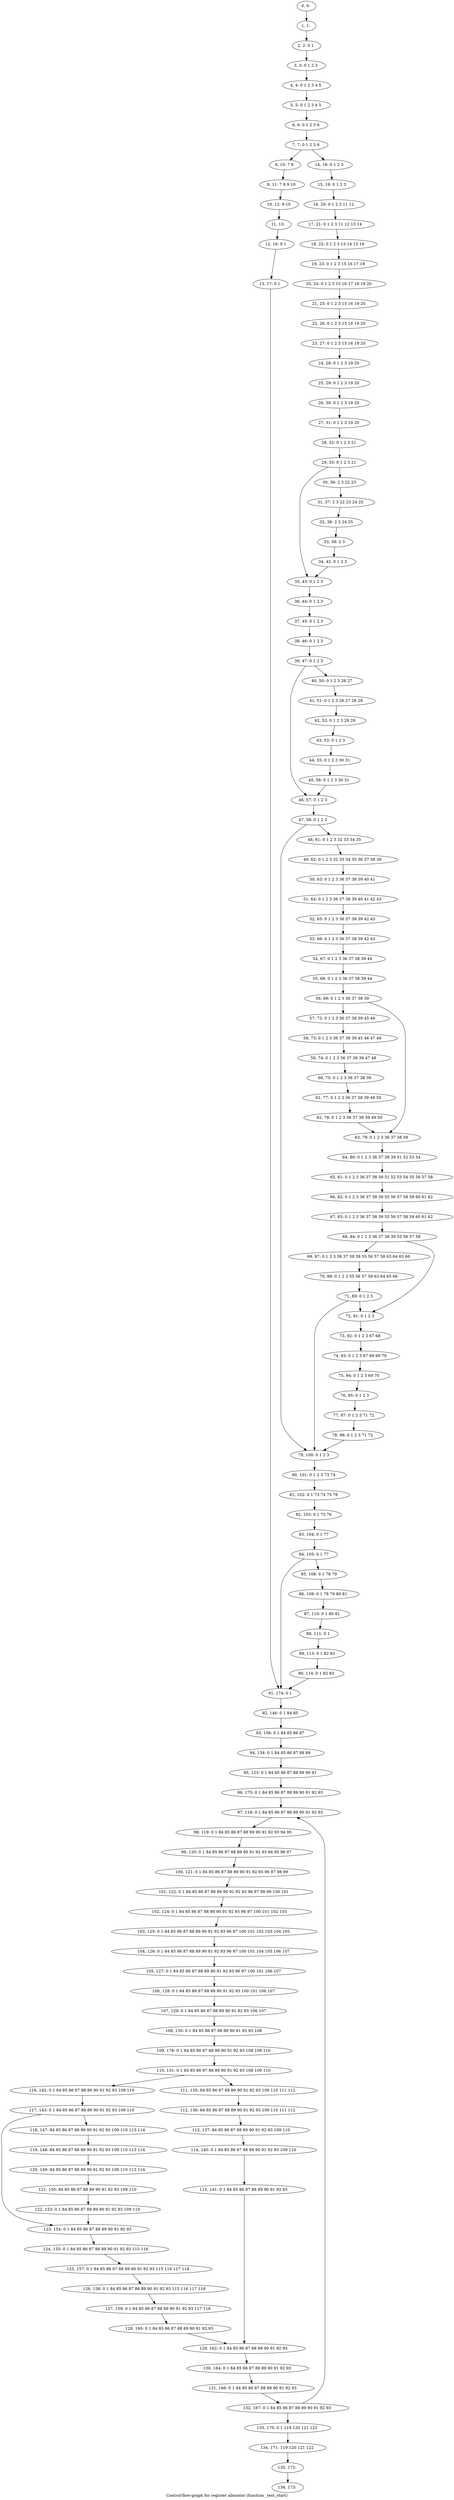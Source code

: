 digraph G {
graph [label="Control-flow-graph for register allocator (function _test_start)"]
0[label="0, 0: "];
1[label="1, 1: "];
2[label="2, 2: 0 1 "];
3[label="3, 3: 0 1 2 3 "];
4[label="4, 4: 0 1 2 3 4 5 "];
5[label="5, 5: 0 1 2 3 4 5 "];
6[label="6, 6: 0 1 2 3 6 "];
7[label="7, 7: 0 1 2 3 6 "];
8[label="8, 10: 7 8 "];
9[label="9, 11: 7 8 9 10 "];
10[label="10, 12: 9 10 "];
11[label="11, 13: "];
12[label="12, 16: 0 1 "];
13[label="13, 17: 0 1 "];
14[label="14, 18: 0 1 2 3 "];
15[label="15, 19: 0 1 2 3 "];
16[label="16, 20: 0 1 2 3 11 12 "];
17[label="17, 21: 0 1 2 3 11 12 13 14 "];
18[label="18, 22: 0 1 2 3 13 14 15 16 "];
19[label="19, 23: 0 1 2 3 15 16 17 18 "];
20[label="20, 24: 0 1 2 3 15 16 17 18 19 20 "];
21[label="21, 25: 0 1 2 3 15 16 19 20 "];
22[label="22, 26: 0 1 2 3 15 16 19 20 "];
23[label="23, 27: 0 1 2 3 15 16 19 20 "];
24[label="24, 28: 0 1 2 3 19 20 "];
25[label="25, 29: 0 1 2 3 19 20 "];
26[label="26, 30: 0 1 2 3 19 20 "];
27[label="27, 31: 0 1 2 3 19 20 "];
28[label="28, 32: 0 1 2 3 21 "];
29[label="29, 33: 0 1 2 3 21 "];
30[label="30, 36: 2 3 22 23 "];
31[label="31, 37: 2 3 22 23 24 25 "];
32[label="32, 38: 2 3 24 25 "];
33[label="33, 39: 2 3 "];
34[label="34, 42: 0 1 2 3 "];
35[label="35, 43: 0 1 2 3 "];
36[label="36, 44: 0 1 2 3 "];
37[label="37, 45: 0 1 2 3 "];
38[label="38, 46: 0 1 2 3 "];
39[label="39, 47: 0 1 2 3 "];
40[label="40, 50: 0 1 2 3 26 27 "];
41[label="41, 51: 0 1 2 3 26 27 28 29 "];
42[label="42, 52: 0 1 2 3 28 29 "];
43[label="43, 53: 0 1 2 3 "];
44[label="44, 55: 0 1 2 3 30 31 "];
45[label="45, 56: 0 1 2 3 30 31 "];
46[label="46, 57: 0 1 2 3 "];
47[label="47, 58: 0 1 2 3 "];
48[label="48, 61: 0 1 2 3 32 33 34 35 "];
49[label="49, 62: 0 1 2 3 32 33 34 35 36 37 38 39 "];
50[label="50, 63: 0 1 2 3 36 37 38 39 40 41 "];
51[label="51, 64: 0 1 2 3 36 37 38 39 40 41 42 43 "];
52[label="52, 65: 0 1 2 3 36 37 38 39 42 43 "];
53[label="53, 66: 0 1 2 3 36 37 38 39 42 43 "];
54[label="54, 67: 0 1 2 3 36 37 38 39 44 "];
55[label="55, 68: 0 1 2 3 36 37 38 39 44 "];
56[label="56, 69: 0 1 2 3 36 37 38 39 "];
57[label="57, 72: 0 1 2 3 36 37 38 39 45 46 "];
58[label="58, 73: 0 1 2 3 36 37 38 39 45 46 47 48 "];
59[label="59, 74: 0 1 2 3 36 37 38 39 47 48 "];
60[label="60, 75: 0 1 2 3 36 37 38 39 "];
61[label="61, 77: 0 1 2 3 36 37 38 39 49 50 "];
62[label="62, 78: 0 1 2 3 36 37 38 39 49 50 "];
63[label="63, 79: 0 1 2 3 36 37 38 39 "];
64[label="64, 80: 0 1 2 3 36 37 38 39 51 52 53 54 "];
65[label="65, 81: 0 1 2 3 36 37 38 39 51 52 53 54 55 56 57 58 "];
66[label="66, 82: 0 1 2 3 36 37 38 39 55 56 57 58 59 60 61 62 "];
67[label="67, 83: 0 1 2 3 36 37 38 39 55 56 57 58 59 60 61 62 "];
68[label="68, 84: 0 1 2 3 36 37 38 39 55 56 57 58 "];
69[label="69, 87: 0 1 2 3 36 37 38 39 55 56 57 58 63 64 65 66 "];
70[label="70, 88: 0 1 2 3 55 56 57 58 63 64 65 66 "];
71[label="71, 89: 0 1 2 3 "];
72[label="72, 91: 0 1 2 3 "];
73[label="73, 92: 0 1 2 3 67 68 "];
74[label="74, 93: 0 1 2 3 67 68 69 70 "];
75[label="75, 94: 0 1 2 3 69 70 "];
76[label="76, 95: 0 1 2 3 "];
77[label="77, 97: 0 1 2 3 71 72 "];
78[label="78, 98: 0 1 2 3 71 72 "];
79[label="79, 100: 0 1 2 3 "];
80[label="80, 101: 0 1 2 3 73 74 "];
81[label="81, 102: 0 1 73 74 75 76 "];
82[label="82, 103: 0 1 75 76 "];
83[label="83, 104: 0 1 77 "];
84[label="84, 105: 0 1 77 "];
85[label="85, 108: 0 1 78 79 "];
86[label="86, 109: 0 1 78 79 80 81 "];
87[label="87, 110: 0 1 80 81 "];
88[label="88, 111: 0 1 "];
89[label="89, 113: 0 1 82 83 "];
90[label="90, 114: 0 1 82 83 "];
91[label="91, 174: 0 1 "];
92[label="92, 146: 0 1 84 85 "];
93[label="93, 156: 0 1 84 85 86 87 "];
94[label="94, 134: 0 1 84 85 86 87 88 89 "];
95[label="95, 123: 0 1 84 85 86 87 88 89 90 91 "];
96[label="96, 175: 0 1 84 85 86 87 88 89 90 91 92 93 "];
97[label="97, 118: 0 1 84 85 86 87 88 89 90 91 92 93 "];
98[label="98, 119: 0 1 84 85 86 87 88 89 90 91 92 93 94 95 "];
99[label="99, 120: 0 1 84 85 86 87 88 89 90 91 92 93 94 95 96 97 "];
100[label="100, 121: 0 1 84 85 86 87 88 89 90 91 92 93 96 97 98 99 "];
101[label="101, 122: 0 1 84 85 86 87 88 89 90 91 92 93 96 97 98 99 100 101 "];
102[label="102, 124: 0 1 84 85 86 87 88 89 90 91 92 93 96 97 100 101 102 103 "];
103[label="103, 125: 0 1 84 85 86 87 88 89 90 91 92 93 96 97 100 101 102 103 104 105 "];
104[label="104, 126: 0 1 84 85 86 87 88 89 90 91 92 93 96 97 100 101 104 105 106 107 "];
105[label="105, 127: 0 1 84 85 86 87 88 89 90 91 92 93 96 97 100 101 106 107 "];
106[label="106, 128: 0 1 84 85 86 87 88 89 90 91 92 93 100 101 106 107 "];
107[label="107, 129: 0 1 84 85 86 87 88 89 90 91 92 93 106 107 "];
108[label="108, 130: 0 1 84 85 86 87 88 89 90 91 92 93 108 "];
109[label="109, 178: 0 1 84 85 86 87 88 89 90 91 92 93 108 109 110 "];
110[label="110, 131: 0 1 84 85 86 87 88 89 90 91 92 93 108 109 110 "];
111[label="111, 135: 84 85 86 87 88 89 90 91 92 93 109 110 111 112 "];
112[label="112, 136: 84 85 86 87 88 89 90 91 92 93 109 110 111 112 "];
113[label="113, 137: 84 85 86 87 88 89 90 91 92 93 109 110 "];
114[label="114, 140: 0 1 84 85 86 87 88 89 90 91 92 93 109 110 "];
115[label="115, 141: 0 1 84 85 86 87 88 89 90 91 92 93 "];
116[label="116, 142: 0 1 84 85 86 87 88 89 90 91 92 93 109 110 "];
117[label="117, 143: 0 1 84 85 86 87 88 89 90 91 92 93 109 110 "];
118[label="118, 147: 84 85 86 87 88 89 90 91 92 93 109 110 113 114 "];
119[label="119, 148: 84 85 86 87 88 89 90 91 92 93 109 110 113 114 "];
120[label="120, 149: 84 85 86 87 88 89 90 91 92 93 109 110 113 114 "];
121[label="121, 150: 84 85 86 87 88 89 90 91 92 93 109 110 "];
122[label="122, 153: 0 1 84 85 86 87 88 89 90 91 92 93 109 110 "];
123[label="123, 154: 0 1 84 85 86 87 88 89 90 91 92 93 "];
124[label="124, 155: 0 1 84 85 86 87 88 89 90 91 92 93 115 116 "];
125[label="125, 157: 0 1 84 85 86 87 88 89 90 91 92 93 115 116 117 118 "];
126[label="126, 158: 0 1 84 85 86 87 88 89 90 91 92 93 115 116 117 118 "];
127[label="127, 159: 0 1 84 85 86 87 88 89 90 91 92 93 117 118 "];
128[label="128, 160: 0 1 84 85 86 87 88 89 90 91 92 93 "];
129[label="129, 162: 0 1 84 85 86 87 88 89 90 91 92 93 "];
130[label="130, 164: 0 1 84 85 86 87 88 89 90 91 92 93 "];
131[label="131, 166: 0 1 84 85 86 87 88 89 90 91 92 93 "];
132[label="132, 167: 0 1 84 85 86 87 88 89 90 91 92 93 "];
133[label="133, 170: 0 1 119 120 121 122 "];
134[label="134, 171: 119 120 121 122 "];
135[label="135, 172: "];
136[label="136, 173: "];
0->1 ;
1->2 ;
2->3 ;
3->4 ;
4->5 ;
5->6 ;
6->7 ;
7->8 ;
7->14 ;
8->9 ;
9->10 ;
10->11 ;
11->12 ;
12->13 ;
13->91 ;
14->15 ;
15->16 ;
16->17 ;
17->18 ;
18->19 ;
19->20 ;
20->21 ;
21->22 ;
22->23 ;
23->24 ;
24->25 ;
25->26 ;
26->27 ;
27->28 ;
28->29 ;
29->30 ;
29->35 ;
30->31 ;
31->32 ;
32->33 ;
33->34 ;
34->35 ;
35->36 ;
36->37 ;
37->38 ;
38->39 ;
39->40 ;
39->46 ;
40->41 ;
41->42 ;
42->43 ;
43->44 ;
44->45 ;
45->46 ;
46->47 ;
47->48 ;
47->79 ;
48->49 ;
49->50 ;
50->51 ;
51->52 ;
52->53 ;
53->54 ;
54->55 ;
55->56 ;
56->57 ;
56->63 ;
57->58 ;
58->59 ;
59->60 ;
60->61 ;
61->62 ;
62->63 ;
63->64 ;
64->65 ;
65->66 ;
66->67 ;
67->68 ;
68->69 ;
68->72 ;
69->70 ;
70->71 ;
71->72 ;
71->79 ;
72->73 ;
73->74 ;
74->75 ;
75->76 ;
76->77 ;
77->78 ;
78->79 ;
79->80 ;
80->81 ;
81->82 ;
82->83 ;
83->84 ;
84->85 ;
84->91 ;
85->86 ;
86->87 ;
87->88 ;
88->89 ;
89->90 ;
90->91 ;
91->92 ;
92->93 ;
93->94 ;
94->95 ;
95->96 ;
96->97 ;
97->98 ;
98->99 ;
99->100 ;
100->101 ;
101->102 ;
102->103 ;
103->104 ;
104->105 ;
105->106 ;
106->107 ;
107->108 ;
108->109 ;
109->110 ;
110->111 ;
110->116 ;
111->112 ;
112->113 ;
113->114 ;
114->115 ;
115->129 ;
116->117 ;
117->118 ;
117->123 ;
118->119 ;
119->120 ;
120->121 ;
121->122 ;
122->123 ;
123->124 ;
124->125 ;
125->126 ;
126->127 ;
127->128 ;
128->129 ;
129->130 ;
130->131 ;
131->132 ;
132->133 ;
132->97 ;
133->134 ;
134->135 ;
135->136 ;
}
